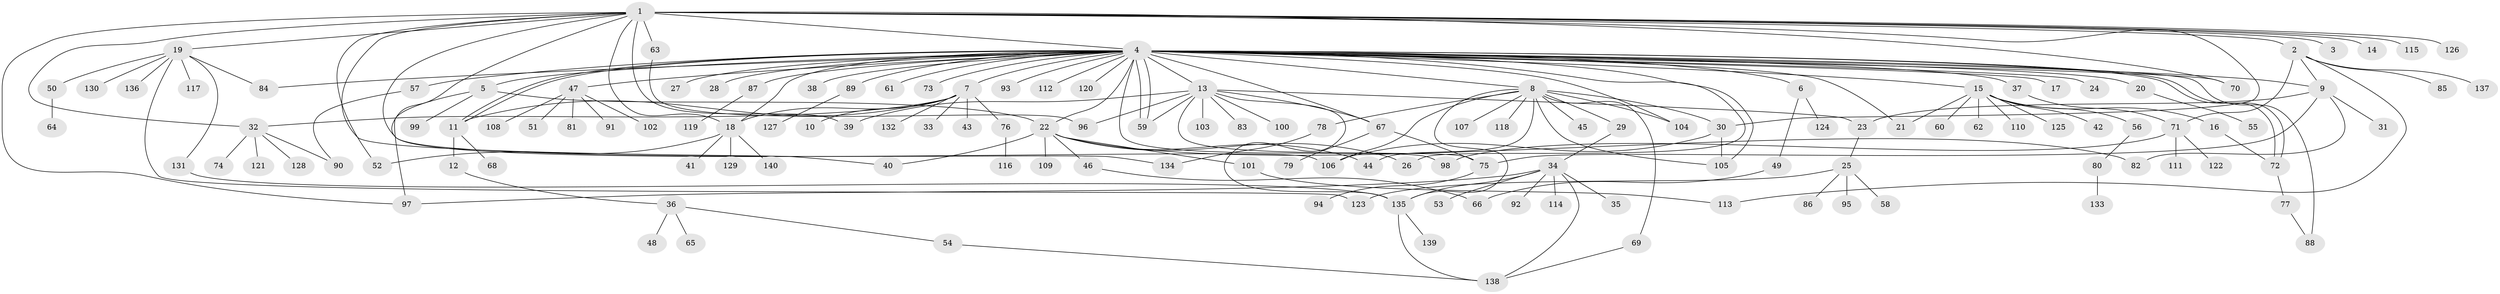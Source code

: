 // Generated by graph-tools (version 1.1) at 2025/14/03/09/25 04:14:44]
// undirected, 140 vertices, 186 edges
graph export_dot {
graph [start="1"]
  node [color=gray90,style=filled];
  1;
  2;
  3;
  4;
  5;
  6;
  7;
  8;
  9;
  10;
  11;
  12;
  13;
  14;
  15;
  16;
  17;
  18;
  19;
  20;
  21;
  22;
  23;
  24;
  25;
  26;
  27;
  28;
  29;
  30;
  31;
  32;
  33;
  34;
  35;
  36;
  37;
  38;
  39;
  40;
  41;
  42;
  43;
  44;
  45;
  46;
  47;
  48;
  49;
  50;
  51;
  52;
  53;
  54;
  55;
  56;
  57;
  58;
  59;
  60;
  61;
  62;
  63;
  64;
  65;
  66;
  67;
  68;
  69;
  70;
  71;
  72;
  73;
  74;
  75;
  76;
  77;
  78;
  79;
  80;
  81;
  82;
  83;
  84;
  85;
  86;
  87;
  88;
  89;
  90;
  91;
  92;
  93;
  94;
  95;
  96;
  97;
  98;
  99;
  100;
  101;
  102;
  103;
  104;
  105;
  106;
  107;
  108;
  109;
  110;
  111;
  112;
  113;
  114;
  115;
  116;
  117;
  118;
  119;
  120;
  121;
  122;
  123;
  124;
  125;
  126;
  127;
  128;
  129;
  130;
  131;
  132;
  133;
  134;
  135;
  136;
  137;
  138;
  139;
  140;
  1 -- 2;
  1 -- 3;
  1 -- 4;
  1 -- 14;
  1 -- 18;
  1 -- 19;
  1 -- 30;
  1 -- 32;
  1 -- 39;
  1 -- 40;
  1 -- 52;
  1 -- 63;
  1 -- 70;
  1 -- 97;
  1 -- 106;
  1 -- 115;
  1 -- 126;
  1 -- 134;
  2 -- 9;
  2 -- 71;
  2 -- 85;
  2 -- 113;
  2 -- 137;
  4 -- 5;
  4 -- 6;
  4 -- 7;
  4 -- 8;
  4 -- 9;
  4 -- 11;
  4 -- 11;
  4 -- 13;
  4 -- 15;
  4 -- 17;
  4 -- 18;
  4 -- 20;
  4 -- 21;
  4 -- 22;
  4 -- 24;
  4 -- 26;
  4 -- 27;
  4 -- 28;
  4 -- 37;
  4 -- 38;
  4 -- 47;
  4 -- 57;
  4 -- 59;
  4 -- 59;
  4 -- 61;
  4 -- 67;
  4 -- 70;
  4 -- 72;
  4 -- 72;
  4 -- 73;
  4 -- 84;
  4 -- 87;
  4 -- 88;
  4 -- 89;
  4 -- 93;
  4 -- 98;
  4 -- 104;
  4 -- 105;
  4 -- 112;
  4 -- 120;
  5 -- 22;
  5 -- 97;
  5 -- 99;
  6 -- 49;
  6 -- 124;
  7 -- 10;
  7 -- 11;
  7 -- 18;
  7 -- 32;
  7 -- 33;
  7 -- 43;
  7 -- 76;
  7 -- 132;
  8 -- 29;
  8 -- 30;
  8 -- 44;
  8 -- 45;
  8 -- 69;
  8 -- 78;
  8 -- 104;
  8 -- 105;
  8 -- 106;
  8 -- 107;
  8 -- 118;
  8 -- 135;
  9 -- 23;
  9 -- 31;
  9 -- 75;
  9 -- 82;
  11 -- 12;
  11 -- 68;
  12 -- 36;
  13 -- 23;
  13 -- 39;
  13 -- 59;
  13 -- 67;
  13 -- 75;
  13 -- 83;
  13 -- 96;
  13 -- 100;
  13 -- 103;
  13 -- 135;
  15 -- 16;
  15 -- 21;
  15 -- 42;
  15 -- 56;
  15 -- 60;
  15 -- 62;
  15 -- 110;
  15 -- 125;
  16 -- 72;
  18 -- 41;
  18 -- 52;
  18 -- 129;
  18 -- 140;
  19 -- 50;
  19 -- 84;
  19 -- 117;
  19 -- 123;
  19 -- 130;
  19 -- 131;
  19 -- 136;
  20 -- 55;
  22 -- 26;
  22 -- 40;
  22 -- 44;
  22 -- 46;
  22 -- 82;
  22 -- 101;
  22 -- 109;
  23 -- 25;
  25 -- 58;
  25 -- 86;
  25 -- 95;
  25 -- 123;
  29 -- 34;
  30 -- 105;
  30 -- 106;
  32 -- 74;
  32 -- 90;
  32 -- 121;
  32 -- 128;
  34 -- 35;
  34 -- 53;
  34 -- 92;
  34 -- 97;
  34 -- 114;
  34 -- 135;
  34 -- 138;
  36 -- 48;
  36 -- 54;
  36 -- 65;
  37 -- 71;
  46 -- 66;
  47 -- 51;
  47 -- 81;
  47 -- 91;
  47 -- 102;
  47 -- 108;
  49 -- 66;
  50 -- 64;
  54 -- 138;
  56 -- 80;
  57 -- 90;
  63 -- 96;
  67 -- 75;
  67 -- 79;
  69 -- 138;
  71 -- 98;
  71 -- 111;
  71 -- 122;
  72 -- 77;
  75 -- 94;
  76 -- 116;
  77 -- 88;
  78 -- 134;
  80 -- 133;
  87 -- 119;
  89 -- 127;
  101 -- 113;
  131 -- 135;
  135 -- 138;
  135 -- 139;
}
